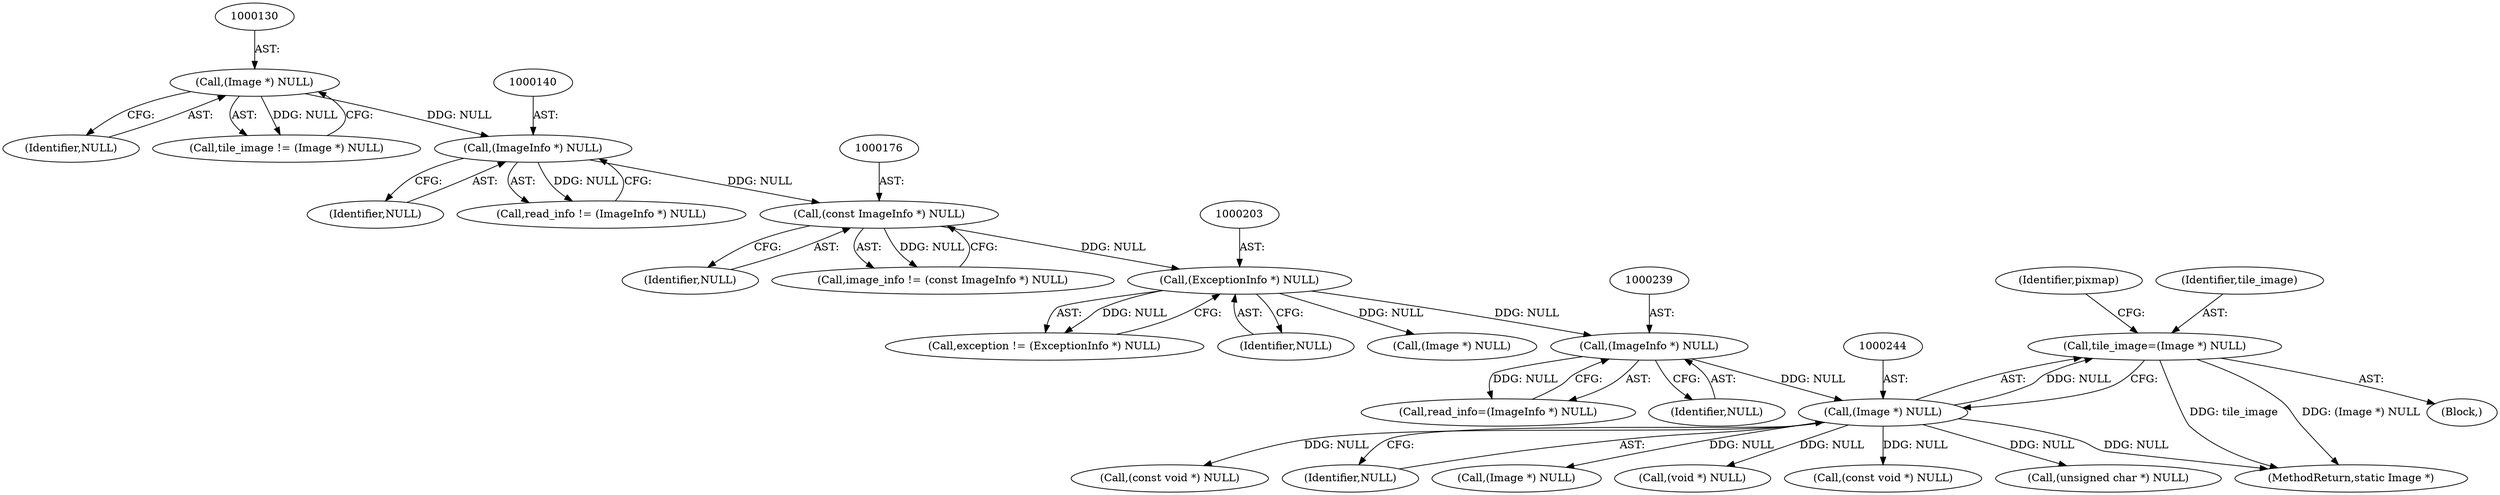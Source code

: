 digraph "0_ImageMagick_6b6bff054d569a77973f2140c0e86366e6168a6c_1@pointer" {
"1000241" [label="(Call,tile_image=(Image *) NULL)"];
"1000243" [label="(Call,(Image *) NULL)"];
"1000238" [label="(Call,(ImageInfo *) NULL)"];
"1000202" [label="(Call,(ExceptionInfo *) NULL)"];
"1000175" [label="(Call,(const ImageInfo *) NULL)"];
"1000139" [label="(Call,(ImageInfo *) NULL)"];
"1000129" [label="(Call,(Image *) NULL)"];
"1000236" [label="(Call,read_info=(ImageInfo *) NULL)"];
"1000175" [label="(Call,(const ImageInfo *) NULL)"];
"1000141" [label="(Identifier,NULL)"];
"1002112" [label="(Call,(const void *) NULL)"];
"1002040" [label="(Call,(unsigned char *) NULL)"];
"1000233" [label="(Call,(Image *) NULL)"];
"1000177" [label="(Identifier,NULL)"];
"1000139" [label="(Call,(ImageInfo *) NULL)"];
"1000131" [label="(Identifier,NULL)"];
"1000241" [label="(Call,tile_image=(Image *) NULL)"];
"1002573" [label="(MethodReturn,static Image *)"];
"1000248" [label="(Identifier,pixmap)"];
"1002074" [label="(Call,(const void *) NULL)"];
"1000204" [label="(Identifier,NULL)"];
"1000245" [label="(Identifier,NULL)"];
"1000243" [label="(Call,(Image *) NULL)"];
"1000137" [label="(Call,read_info != (ImageInfo *) NULL)"];
"1000200" [label="(Call,exception != (ExceptionInfo *) NULL)"];
"1000173" [label="(Call,image_info != (const ImageInfo *) NULL)"];
"1001174" [label="(Call,(Image *) NULL)"];
"1000238" [label="(Call,(ImageInfo *) NULL)"];
"1000242" [label="(Identifier,tile_image)"];
"1000124" [label="(Block,)"];
"1000240" [label="(Identifier,NULL)"];
"1000129" [label="(Call,(Image *) NULL)"];
"1000127" [label="(Call,tile_image != (Image *) NULL)"];
"1002224" [label="(Call,(void *) NULL)"];
"1000202" [label="(Call,(ExceptionInfo *) NULL)"];
"1000241" -> "1000124"  [label="AST: "];
"1000241" -> "1000243"  [label="CFG: "];
"1000242" -> "1000241"  [label="AST: "];
"1000243" -> "1000241"  [label="AST: "];
"1000248" -> "1000241"  [label="CFG: "];
"1000241" -> "1002573"  [label="DDG: tile_image"];
"1000241" -> "1002573"  [label="DDG: (Image *) NULL"];
"1000243" -> "1000241"  [label="DDG: NULL"];
"1000243" -> "1000245"  [label="CFG: "];
"1000244" -> "1000243"  [label="AST: "];
"1000245" -> "1000243"  [label="AST: "];
"1000243" -> "1002573"  [label="DDG: NULL"];
"1000238" -> "1000243"  [label="DDG: NULL"];
"1000243" -> "1001174"  [label="DDG: NULL"];
"1000243" -> "1002040"  [label="DDG: NULL"];
"1000243" -> "1002074"  [label="DDG: NULL"];
"1000243" -> "1002112"  [label="DDG: NULL"];
"1000243" -> "1002224"  [label="DDG: NULL"];
"1000238" -> "1000236"  [label="AST: "];
"1000238" -> "1000240"  [label="CFG: "];
"1000239" -> "1000238"  [label="AST: "];
"1000240" -> "1000238"  [label="AST: "];
"1000236" -> "1000238"  [label="CFG: "];
"1000238" -> "1000236"  [label="DDG: NULL"];
"1000202" -> "1000238"  [label="DDG: NULL"];
"1000202" -> "1000200"  [label="AST: "];
"1000202" -> "1000204"  [label="CFG: "];
"1000203" -> "1000202"  [label="AST: "];
"1000204" -> "1000202"  [label="AST: "];
"1000200" -> "1000202"  [label="CFG: "];
"1000202" -> "1000200"  [label="DDG: NULL"];
"1000175" -> "1000202"  [label="DDG: NULL"];
"1000202" -> "1000233"  [label="DDG: NULL"];
"1000175" -> "1000173"  [label="AST: "];
"1000175" -> "1000177"  [label="CFG: "];
"1000176" -> "1000175"  [label="AST: "];
"1000177" -> "1000175"  [label="AST: "];
"1000173" -> "1000175"  [label="CFG: "];
"1000175" -> "1000173"  [label="DDG: NULL"];
"1000139" -> "1000175"  [label="DDG: NULL"];
"1000139" -> "1000137"  [label="AST: "];
"1000139" -> "1000141"  [label="CFG: "];
"1000140" -> "1000139"  [label="AST: "];
"1000141" -> "1000139"  [label="AST: "];
"1000137" -> "1000139"  [label="CFG: "];
"1000139" -> "1000137"  [label="DDG: NULL"];
"1000129" -> "1000139"  [label="DDG: NULL"];
"1000129" -> "1000127"  [label="AST: "];
"1000129" -> "1000131"  [label="CFG: "];
"1000130" -> "1000129"  [label="AST: "];
"1000131" -> "1000129"  [label="AST: "];
"1000127" -> "1000129"  [label="CFG: "];
"1000129" -> "1000127"  [label="DDG: NULL"];
}

